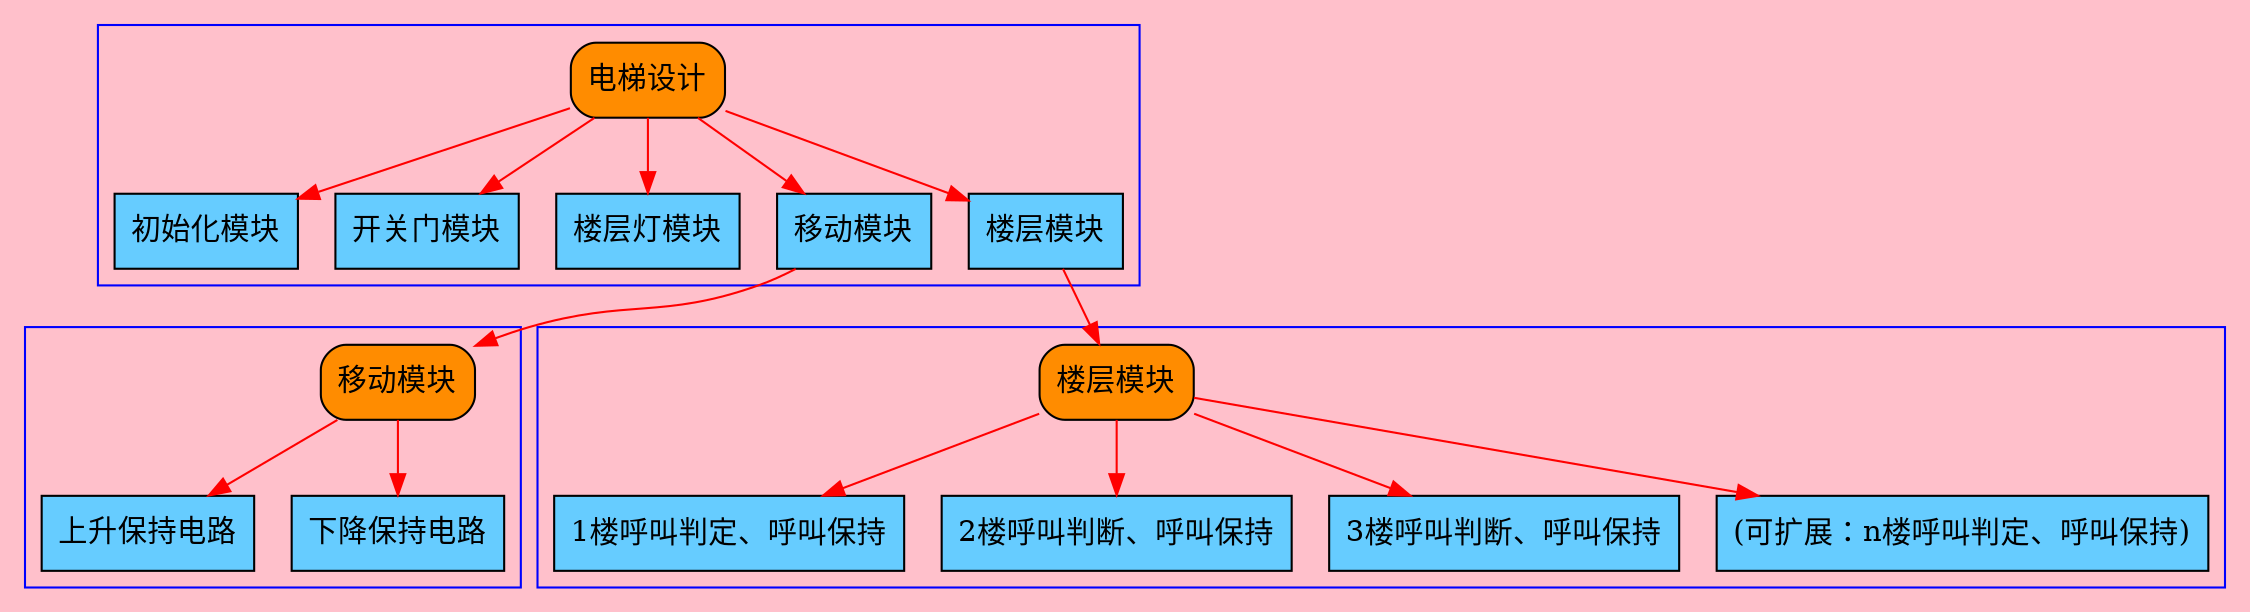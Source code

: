 digraph Example{
graph [bgcolor="pink"]
subgraph cluster_1{
	color="blue"
	1 3 5 7 9 11
}
subgraph cluster_8{
	color="blue"
	8 13 15
}
subgraph cluster_10{
	color="blue"
	10 17 19 21 23
}
1 [label="电梯设计",shape="Mrecord",style="filled",fillcolor="#FF8C00"]
1 -> {11,9,7,5,3}[style="solid",color="red"]
11 -> {10}[style="solid",color="red"]
9 -> {8}[style="solid",color="red"]
10 -> {23,21,19,17}[style="solid",color="red"]
8 -> {15,13}[style="solid",color="red"]
3 [label="初始化模块",shape="box",style="filled",fillcolor="#66CCff"]
5 [label="开关门模块",shape="box",style="filled",fillcolor="#66CCff"]
7 [label="楼层灯模块",shape="box",style="filled",fillcolor="#66CCff"]
8 [label="移动模块",shape="Mrecord",style="filled",fillcolor="#FF8C00"]
9 [label="移动模块",shape="box",style="filled",fillcolor="#66CCff"]
10 [label="楼层模块",shape="Mrecord",style="filled",fillcolor="#FF8C00"]
11 [label="楼层模块",shape="box",style="filled",fillcolor="#66CCff"]
13 [label="上升保持电路",shape="box",style="filled",fillcolor="#66CCff"]
15 [label="下降保持电路",shape="box",style="filled",fillcolor="#66CCff"]
17 [label="1楼呼叫判定、呼叫保持",shape="box",style="filled",fillcolor="#66CCff"]
19 [label="2楼呼叫判断、呼叫保持",shape="box",style="filled",fillcolor="#66CCff"]
21 [label="3楼呼叫判断、呼叫保持",shape="box",style="filled",fillcolor="#66CCff"]
23 [label="(可扩展：n楼呼叫判定、呼叫保持)",shape="box",style="filled",fillcolor="#66CCff"]
}